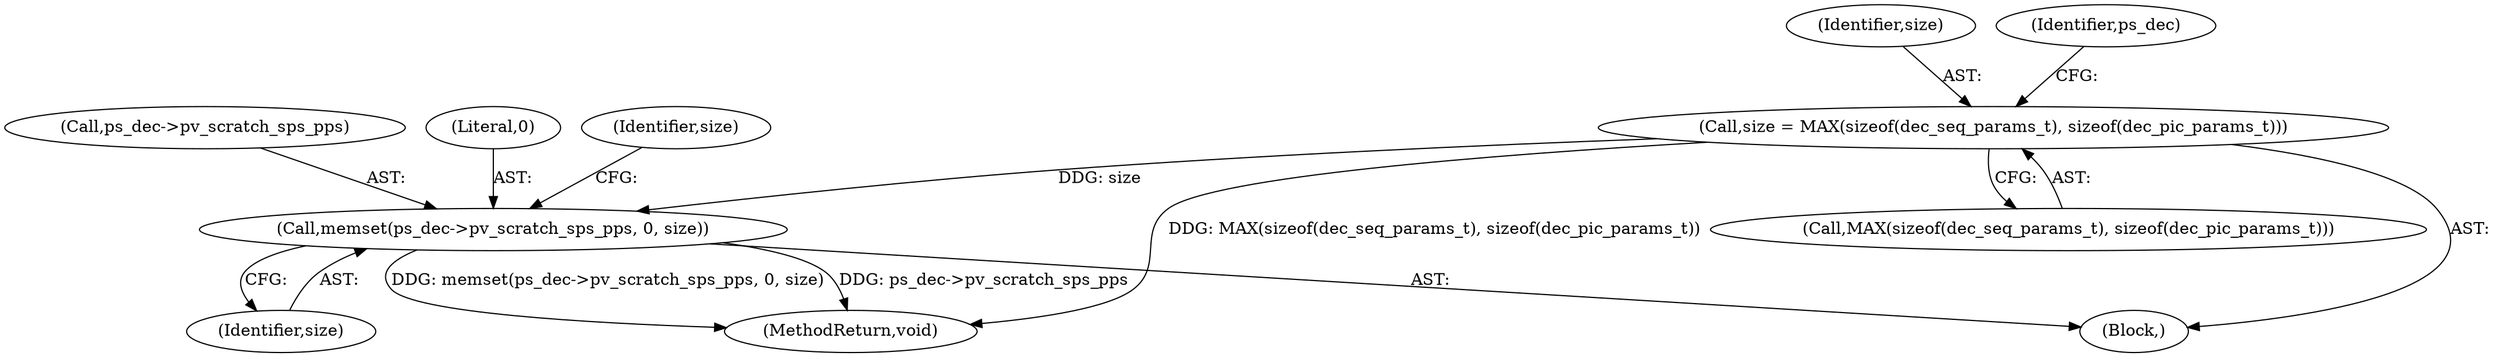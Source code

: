 digraph "0_Android_cc676ebd95247646e67907ccab150fb77a847335@API" {
"1000225" [label="(Call,memset(ps_dec->pv_scratch_sps_pps, 0, size))"];
"1000218" [label="(Call,size = MAX(sizeof(dec_seq_params_t), sizeof(dec_pic_params_t)))"];
"1000230" [label="(Identifier,size)"];
"1000226" [label="(Call,ps_dec->pv_scratch_sps_pps)"];
"1000229" [label="(Literal,0)"];
"1000225" [label="(Call,memset(ps_dec->pv_scratch_sps_pps, 0, size))"];
"1000218" [label="(Call,size = MAX(sizeof(dec_seq_params_t), sizeof(dec_pic_params_t)))"];
"1000963" [label="(MethodReturn,void)"];
"1000220" [label="(Call,MAX(sizeof(dec_seq_params_t), sizeof(dec_pic_params_t)))"];
"1000219" [label="(Identifier,size)"];
"1000121" [label="(Block,)"];
"1000232" [label="(Identifier,size)"];
"1000227" [label="(Identifier,ps_dec)"];
"1000225" -> "1000121"  [label="AST: "];
"1000225" -> "1000230"  [label="CFG: "];
"1000226" -> "1000225"  [label="AST: "];
"1000229" -> "1000225"  [label="AST: "];
"1000230" -> "1000225"  [label="AST: "];
"1000232" -> "1000225"  [label="CFG: "];
"1000225" -> "1000963"  [label="DDG: memset(ps_dec->pv_scratch_sps_pps, 0, size)"];
"1000225" -> "1000963"  [label="DDG: ps_dec->pv_scratch_sps_pps"];
"1000218" -> "1000225"  [label="DDG: size"];
"1000218" -> "1000121"  [label="AST: "];
"1000218" -> "1000220"  [label="CFG: "];
"1000219" -> "1000218"  [label="AST: "];
"1000220" -> "1000218"  [label="AST: "];
"1000227" -> "1000218"  [label="CFG: "];
"1000218" -> "1000963"  [label="DDG: MAX(sizeof(dec_seq_params_t), sizeof(dec_pic_params_t))"];
}
